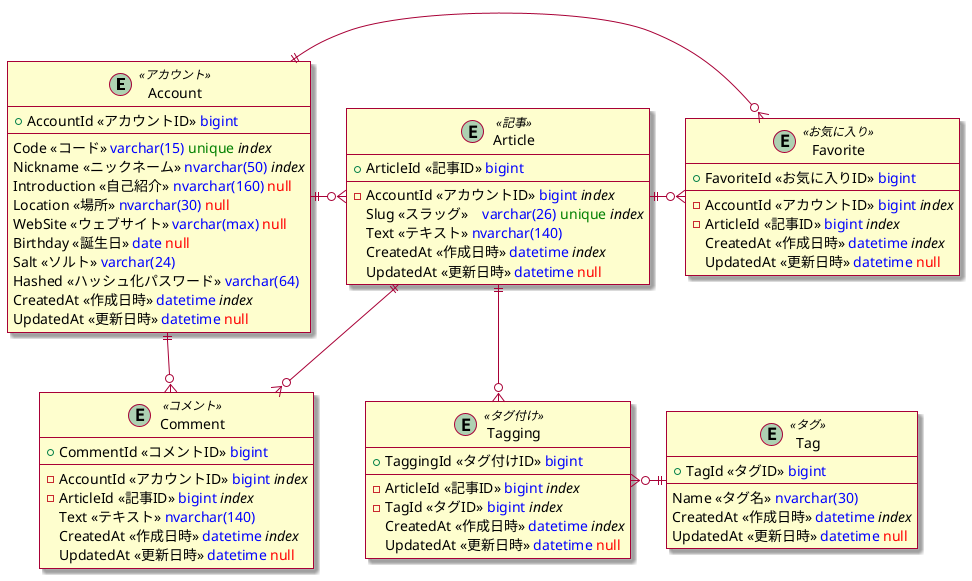 @startuml
skin rose

entity Account <<アカウント>> {
  +AccountId <<アカウントID>> <color:blue>bigint</color>
  --
  Code <<コード>> <color:blue>varchar(15)</color> <color:green>unique</color> //index//
  Nickname <<ニックネーム>> <color:blue>nvarchar(50)</color> //index//
  Introduction <<自己紹介>> <color:blue>nvarchar(160)</color> <color:red>null</color>
  Location <<場所>> <color:blue>nvarchar(30)</color> <color:red>null</color>
  WebSite <<ウェブサイト>> <color:blue>varchar(max)</color> <color:red>null</color>
  Birthday <<誕生日>> <color:blue>date</color> <color:red>null</color>
  Salt <<ソルト>> <color:blue>varchar(24)</color>
  Hashed <<ハッシュ化パスワード>> <color:blue>varchar(64)</color>
  CreatedAt <<作成日時>> <color:blue>datetime</color> //index//
  UpdatedAt <<更新日時>> <color:blue>datetime</color> <color:red>null</color>
}

entity Article <<記事>>{
  +ArticleId <<記事ID>> <color:blue>bigint</color>
  --
  -AccountId <<アカウントID>> <color:blue>bigint</color> //index//
  Slug <<スラッグ>>　<color:blue>varchar(26)</color> <color:green>unique</color> //index//
  Text <<テキスト>> <color:blue>nvarchar(140)</color>
  CreatedAt <<作成日時>> <color:blue>datetime</color> //index//
  UpdatedAt <<更新日時>> <color:blue>datetime</color> <color:red>null</color>
}

entity Comment <<コメント>> {
  +CommentId <<コメントID>> <color:blue>bigint</color>
  --
  -AccountId <<アカウントID>> <color:blue>bigint</color> //index//
  -ArticleId <<記事ID>> <color:blue>bigint</color> //index//
  Text <<テキスト>> <color:blue>nvarchar(140)</color>
  CreatedAt <<作成日時>> <color:blue>datetime</color> //index//
  UpdatedAt <<更新日時>> <color:blue>datetime</color> <color:red>null</color>
}

entity Favorite <<お気に入り>> {
  +FavoriteId <<お気に入りID>> <color:blue>bigint</color>
  --
  -AccountId <<アカウントID>> <color:blue>bigint</color> //index//
  -ArticleId <<記事ID>> <color:blue>bigint</color> //index//
  CreatedAt <<作成日時>> <color:blue>datetime</color> //index//
  UpdatedAt <<更新日時>> <color:blue>datetime</color> <color:red>null</color>
}

entity Tag <<タグ>> {
  +TagId <<タグID>> <color:blue>bigint</color>
  --
  Name <<タグ名>> <color:blue>nvarchar(30)</color>
  CreatedAt <<作成日時>> <color:blue>datetime</color> //index//
  UpdatedAt <<更新日時>> <color:blue>datetime</color> <color:red>null</color>
}

entity Tagging <<タグ付け>> {
  +TaggingId <<タグ付けID>> <color:blue>bigint</color>
  --
  -ArticleId <<記事ID>> <color:blue>bigint</color> //index//
  -TagId <<タグID>> <color:blue>bigint</color> //index//
  CreatedAt <<作成日時>> <color:blue>datetime</color> //index//
  UpdatedAt <<更新日時>> <color:blue>datetime</color> <color:red>null</color>
}

Account ||-o{ Article
Article ||-o{ Comment
Account ||--o{ Comment
Account ||-o{ Favorite
Article ||-o{ Favorite
Article ||--o{ Tagging
Tagging }o-|| Tag
@enduml
